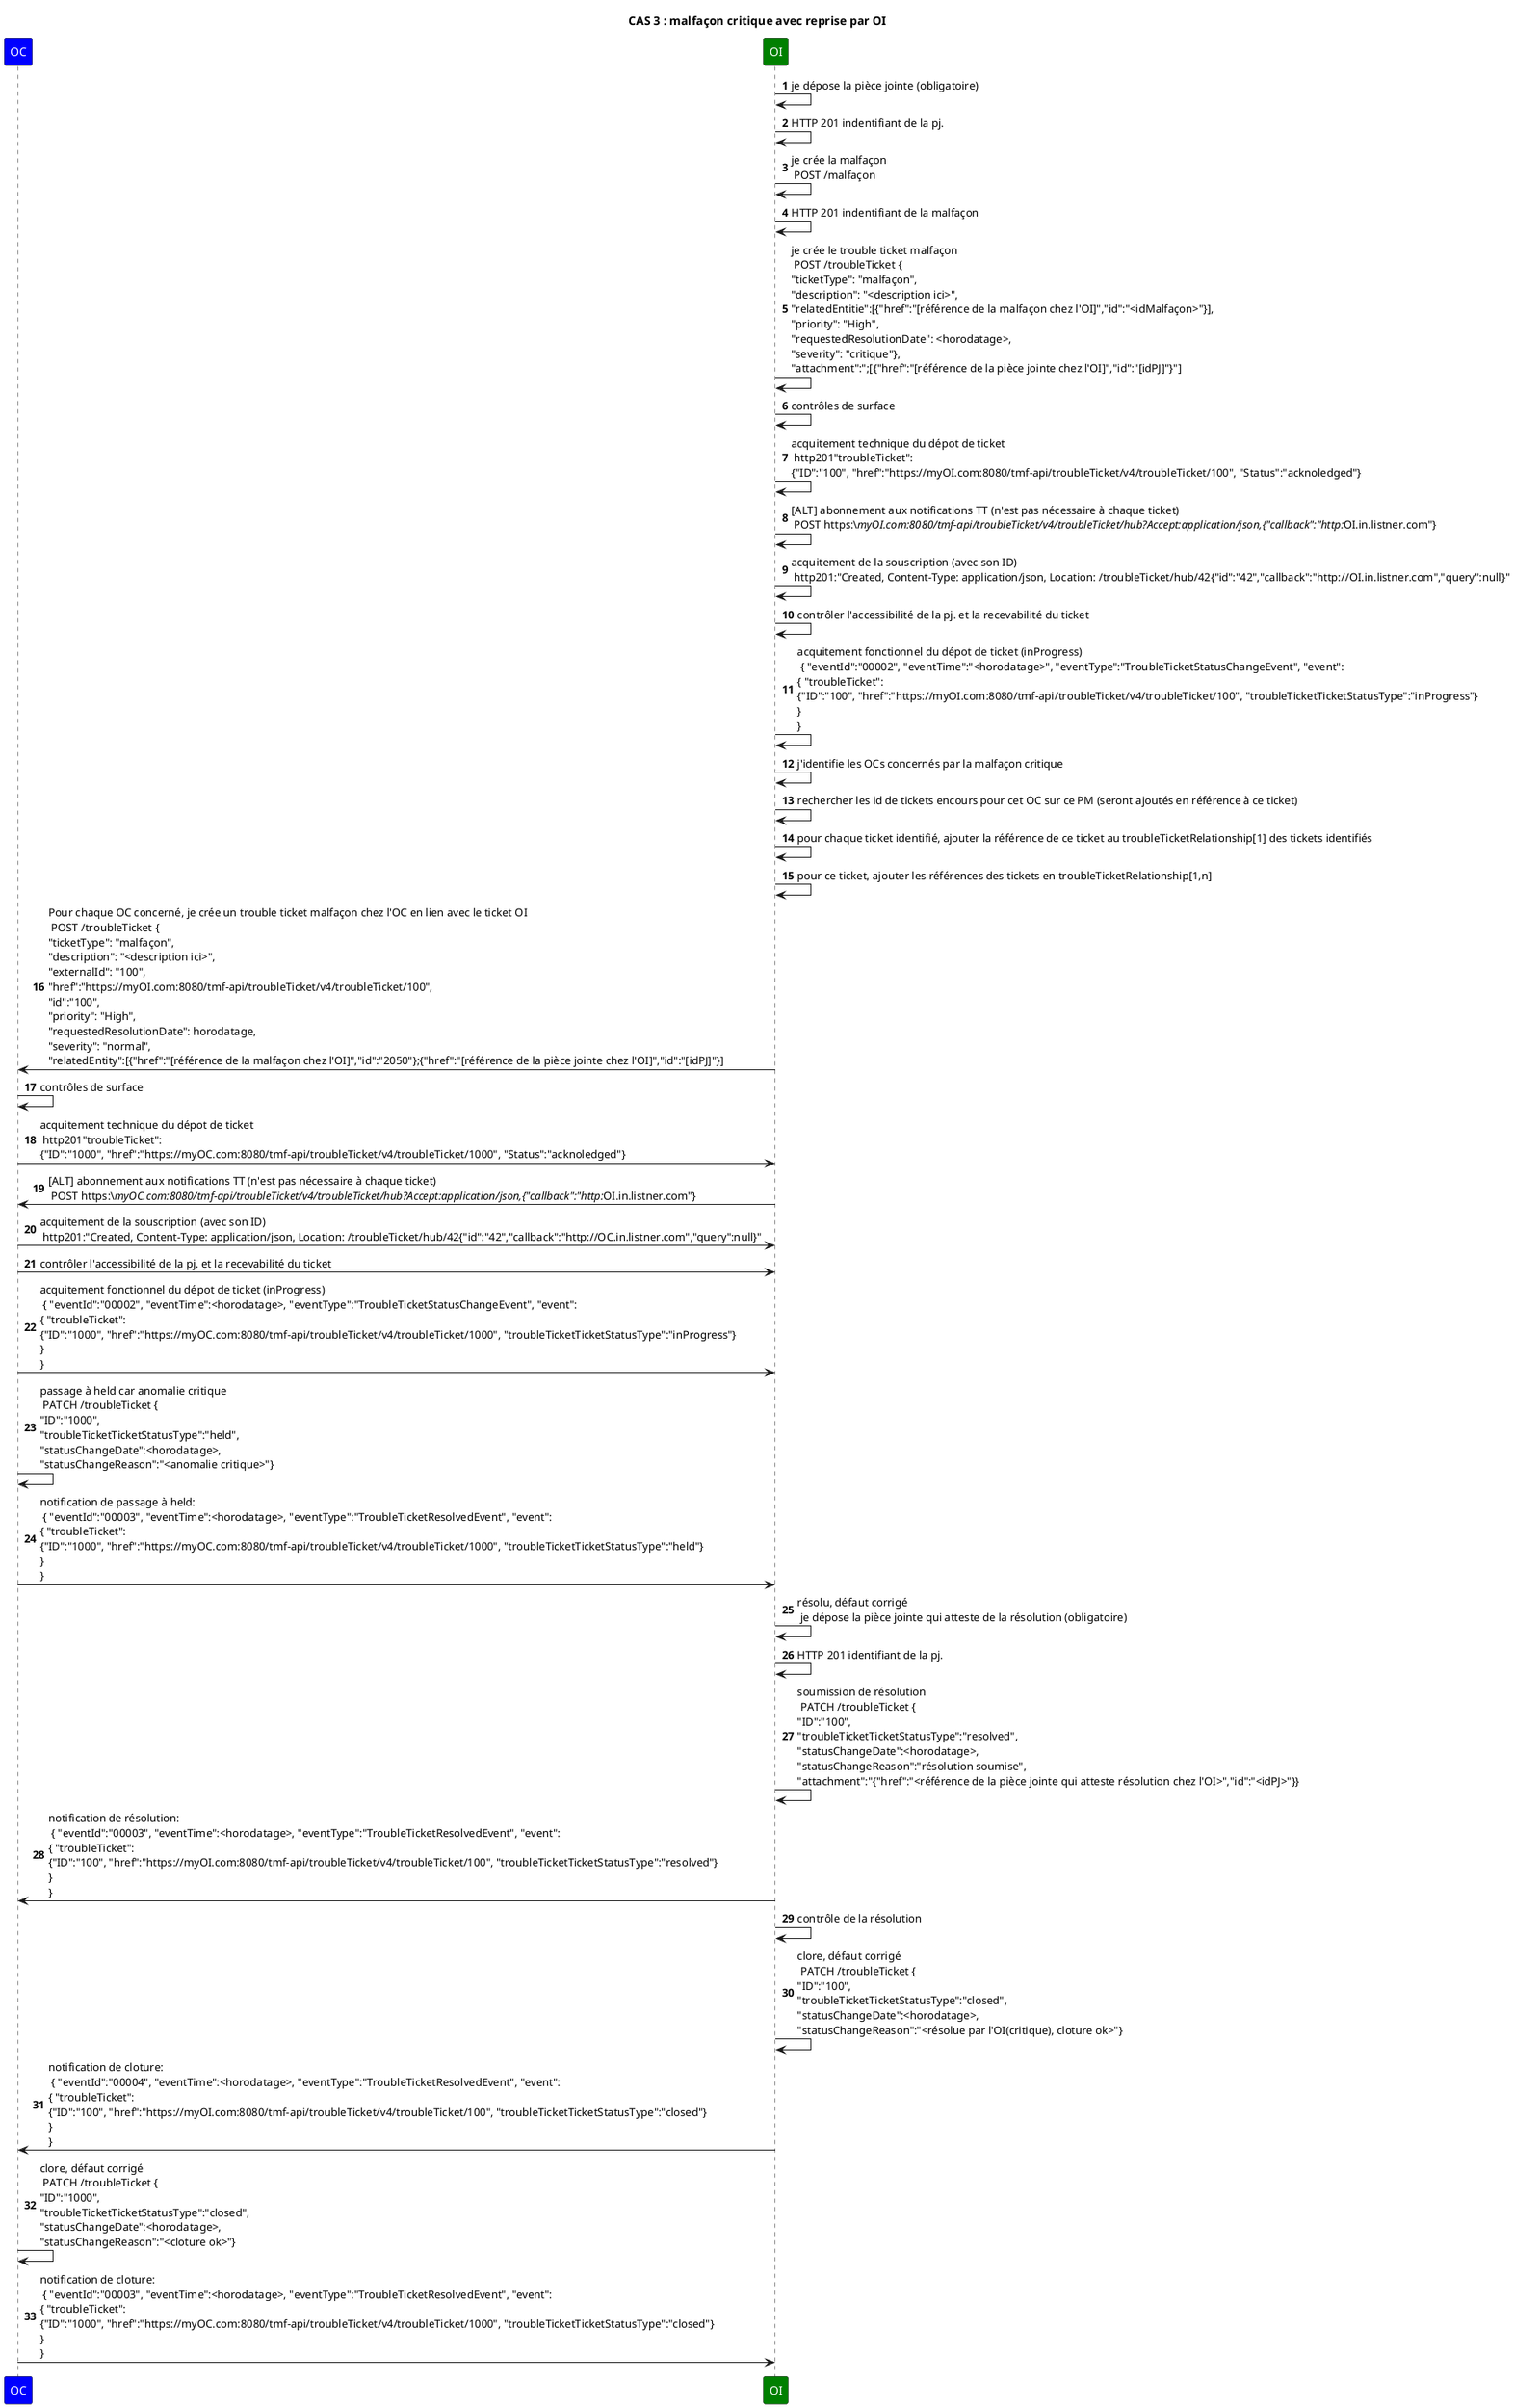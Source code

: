 @startuml

skinparam ParticipantFontColor automatic

title: CAS 3 : malfaçon critique avec reprise par OI

autonumber

participant OC #Blue
participant OI #Green

OI->OI: je dépose la pièce jointe (obligatoire) 
OI->OI: HTTP 201 indentifiant de la pj.
OI->OI: je crée la malfaçon \n POST /malfaçon
OI->OI: HTTP 201 indentifiant de la malfaçon
OI->OI: je crée le trouble ticket malfaçon \n POST /troubleTicket {\n"ticketType": "malfaçon",\n"description": "<description ici>",\n"relatedEntitie":[{"href":"[référence de la malfaçon chez l'OI]","id":"<idMalfaçon>"}],\n"priority": "High",\n"requestedResolutionDate": <horodatage>,\n"severity": "critique"}, \n"attachment":";[{"href":"[référence de la pièce jointe chez l'OI]","id":"[idPJ]"}"]

OI->OI: contrôles de surface

OI->OI: acquitement technique du dépot de ticket \n http201"troubleTicket": \n{"ID":"100", "href":"https://myOI.com:8080/tmf-api/troubleTicket/v4/troubleTicket/100", "Status":"acknoledged"}

OI->OI: [ALT] abonnement aux notifications TT (n'est pas nécessaire à chaque ticket) \n POST https:\//myOI.com:8080/tmf-api/troubleTicket/v4/troubleTicket/hub?Accept:application/json,{"callback":"http://OI.in.listner.com"}

OI->OI: acquitement de la souscription (avec son ID) \n http201:"Created, Content-Type: application/json, Location: /troubleTicket/hub/42{"id":"42","callback":"http://OI.in.listner.com","query":null}"


OI->OI: contrôler l'accessibilité de la pj. et la recevabilité du ticket

OI->OI: acquitement fonctionnel du dépot de ticket (inProgress) \n { "eventId":"00002", "eventTime":"<horodatage>", "eventType":"TroubleTicketStatusChangeEvent", "event": \n{ "troubleTicket": \n{"ID":"100", "href":"https://myOI.com:8080/tmf-api/troubleTicket/v4/troubleTicket/100", "troubleTicketTicketStatusType":"inProgress"}\n} \n}

OI->OI: j'identifie les OCs concernés par la malfaçon critique
OI->OI: rechercher les id de tickets encours pour cet OC sur ce PM (seront ajoutés en référence à ce ticket)
OI->OI: pour chaque ticket identifié, ajouter la référence de ce ticket au troubleTicketRelationship[1] des tickets identifiés
OI->OI: pour ce ticket, ajouter les références des tickets en troubleTicketRelationship[1,n]


OI->OC: Pour chaque OC concerné, je crée un trouble ticket malfaçon chez l'OC en lien avec le ticket OI  \n POST /troubleTicket {\n"ticketType": "malfaçon",\n"description": "<description ici>",\n"externalId": "100",\n"href":"https://myOI.com:8080/tmf-api/troubleTicket/v4/troubleTicket/100",\n"id":"100",\n"priority": "High",\n"requestedResolutionDate": horodatage,\n"severity": "normal",\n"relatedEntity":[{"href":"[référence de la malfaçon chez l'OI]","id":"2050"};{"href":"[référence de la pièce jointe chez l'OI]","id":"[idPJ]"}]

OC->OC: contrôles de surface

OC->OI: acquitement technique du dépot de ticket \n http201"troubleTicket": \n{"ID":"1000", "href":"https://myOC.com:8080/tmf-api/troubleTicket/v4/troubleTicket/1000", "Status":"acknoledged"}

OI->OC: [ALT] abonnement aux notifications TT (n'est pas nécessaire à chaque ticket) \n POST https:\//myOC.com:8080/tmf-api/troubleTicket/v4/troubleTicket/hub?Accept:application/json,{"callback":"http://OI.in.listner.com"}

OC->OI: acquitement de la souscription (avec son ID) \n http201:"Created, Content-Type: application/json, Location: /troubleTicket/hub/42{"id":"42","callback":"http://OC.in.listner.com","query":null}"


OC->OI: contrôler l'accessibilité de la pj. et la recevabilité du ticket

OC->OI: acquitement fonctionnel du dépot de ticket (inProgress) \n { "eventId":"00002", "eventTime":<horodatage>, "eventType":"TroubleTicketStatusChangeEvent", "event": \n{ "troubleTicket": \n{"ID":"1000", "href":"https://myOC.com:8080/tmf-api/troubleTicket/v4/troubleTicket/1000", "troubleTicketTicketStatusType":"inProgress"}\n} \n}

OC->OC: passage à held car anomalie critique \n PATCH /troubleTicket {\n"ID":"1000",\n"troubleTicketTicketStatusType":"held",\n"statusChangeDate":<horodatage>,\n"statusChangeReason":"<anomalie critique>"}

OC->OI: notification de passage à held: \n { "eventId":"00003", "eventTime":<horodatage>, "eventType":"TroubleTicketResolvedEvent", "event": \n{ "troubleTicket": \n{"ID":"1000", "href":"https://myOC.com:8080/tmf-api/troubleTicket/v4/troubleTicket/1000", "troubleTicketTicketStatusType":"held"}\n} \n}

OI->OI: résolu, défaut corrigé \n je dépose la pièce jointe qui atteste de la résolution (obligatoire)
OI->OI: HTTP 201 identifiant de la pj.
OI->OI: soumission de résolution \n PATCH /troubleTicket {\n"ID":"100",\n"troubleTicketTicketStatusType":"resolved",\n"statusChangeDate":<horodatage>,\n"statusChangeReason":"résolution soumise", \n"attachment":"{"href":"<référence de la pièce jointe qui atteste résolution chez l'OI>","id":"<idPJ>"}}
OI->OC: notification de résolution: \n { "eventId":"00003", "eventTime":<horodatage>, "eventType":"TroubleTicketResolvedEvent", "event": \n{ "troubleTicket": \n{"ID":"100", "href":"https://myOI.com:8080/tmf-api/troubleTicket/v4/troubleTicket/100", "troubleTicketTicketStatusType":"resolved"}\n} \n}
OI->OI: contrôle de la résolution
OI->OI: clore, défaut corrigé \n PATCH /troubleTicket {\n"ID":"100",\n"troubleTicketTicketStatusType":"closed",\n"statusChangeDate":<horodatage>,\n"statusChangeReason":"<résolue par l'OI(critique), cloture ok>"}

OI->OC: notification de cloture: \n { "eventId":"00004", "eventTime":<horodatage>, "eventType":"TroubleTicketResolvedEvent", "event": \n{ "troubleTicket": \n{"ID":"100", "href":"https://myOI.com:8080/tmf-api/troubleTicket/v4/troubleTicket/100", "troubleTicketTicketStatusType":"closed"}\n} \n}

OC->OC: clore, défaut corrigé \n PATCH /troubleTicket {\n"ID":"1000",\n"troubleTicketTicketStatusType":"closed",\n"statusChangeDate":<horodatage>,\n"statusChangeReason":"<cloture ok>"}

OC->OI: notification de cloture: \n { "eventId":"00003", "eventTime":<horodatage>, "eventType":"TroubleTicketResolvedEvent", "event": \n{ "troubleTicket": \n{"ID":"1000", "href":"https://myOC.com:8080/tmf-api/troubleTicket/v4/troubleTicket/1000", "troubleTicketTicketStatusType":"closed"}\n} \n}



@enduml
